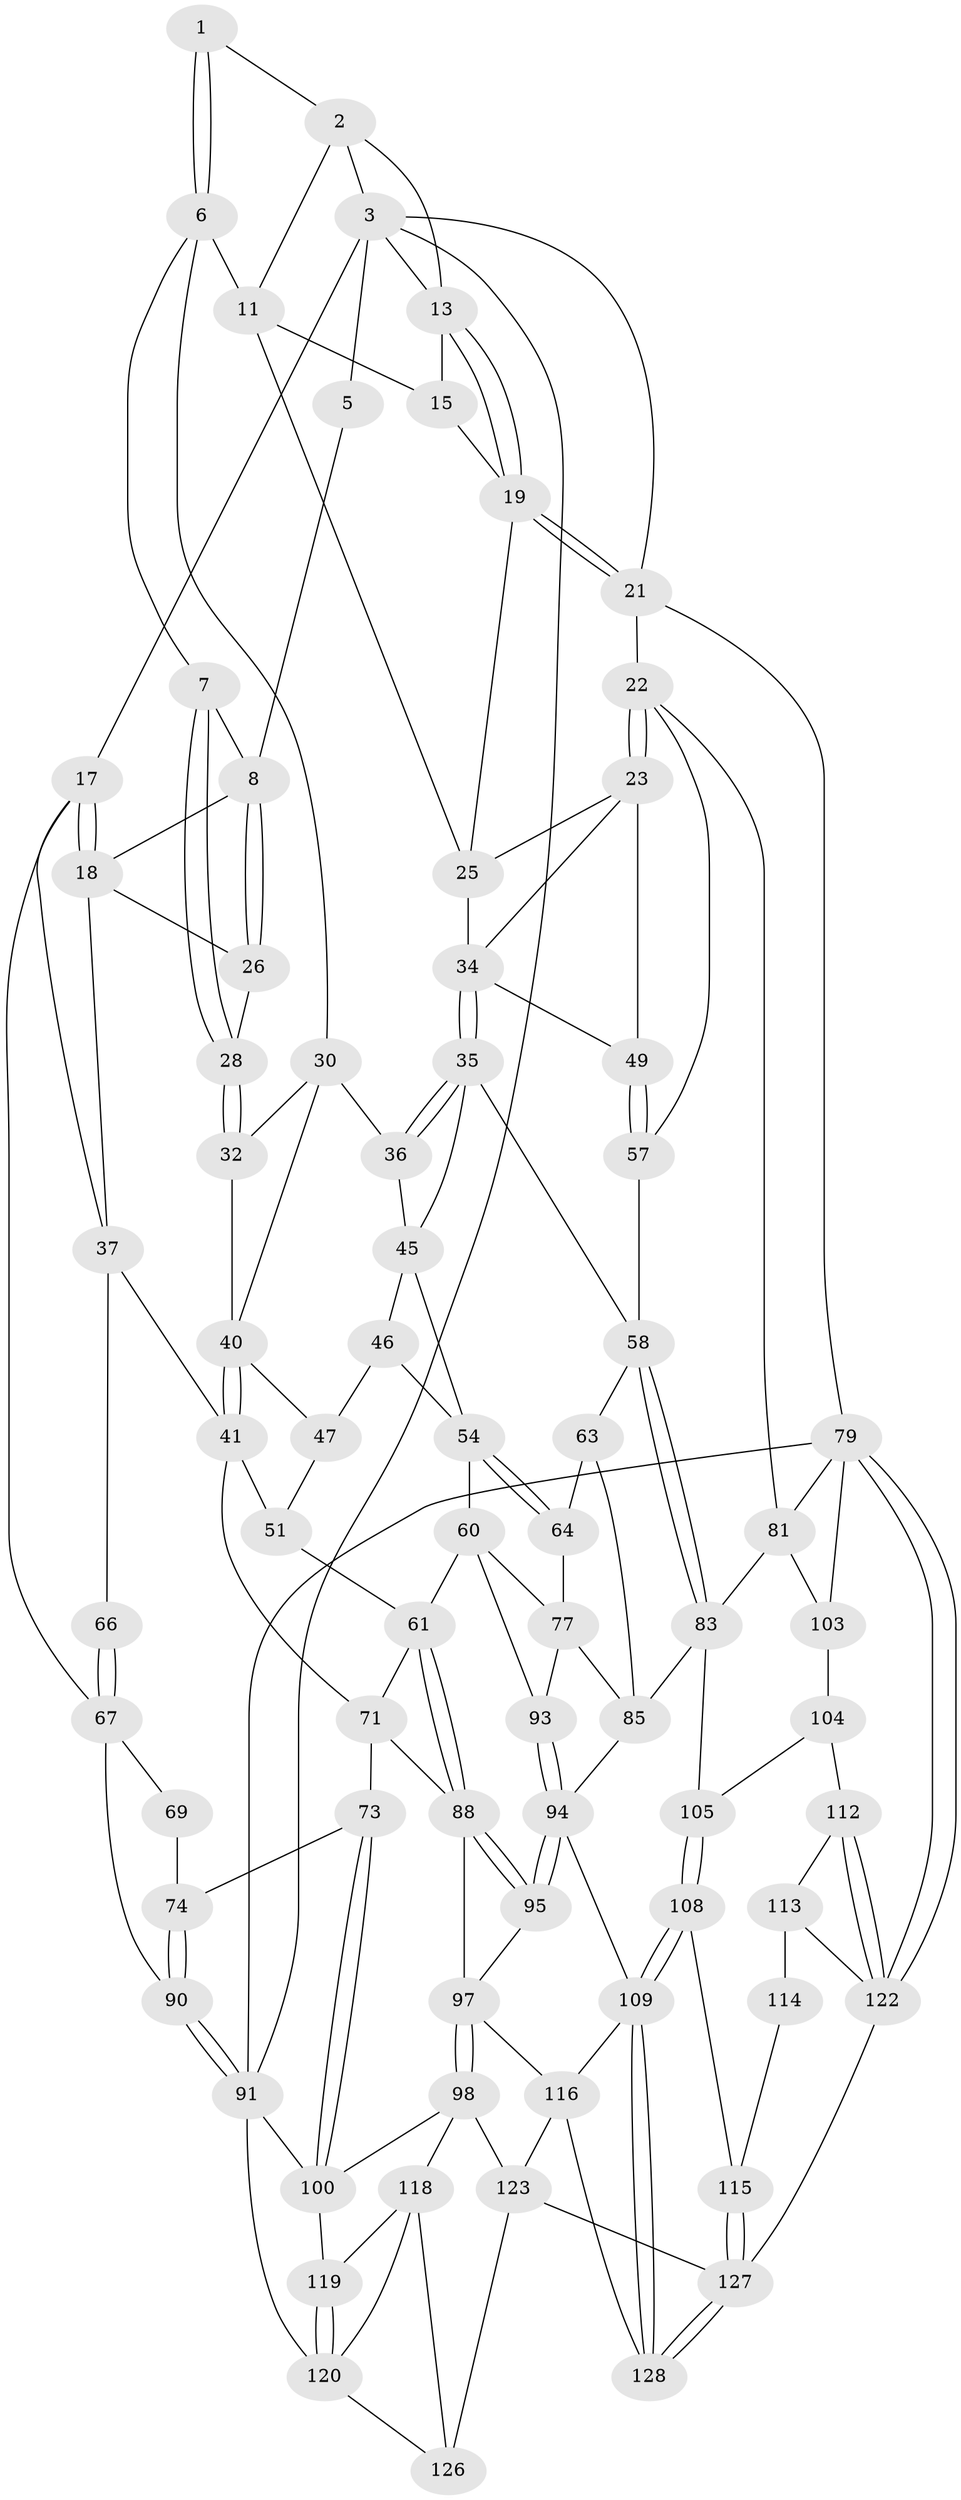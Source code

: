 // original degree distribution, {3: 0.030534351145038167, 4: 0.22137404580152673, 6: 0.22900763358778625, 5: 0.5190839694656488}
// Generated by graph-tools (version 1.1) at 2025/42/03/06/25 10:42:29]
// undirected, 77 vertices, 168 edges
graph export_dot {
graph [start="1"]
  node [color=gray90,style=filled];
  1 [pos="+0.5370664961673903+0"];
  2 [pos="+0.6802954200529951+0",super="+10"];
  3 [pos="+1+0",super="+4"];
  5 [pos="+0.28008628594863716+0"];
  6 [pos="+0.48013158350244745+0.14290579666187356",super="+12"];
  7 [pos="+0.34995174514445515+0.15125656608062202"];
  8 [pos="+0.2917031837750869+0.1169863814682304",super="+9"];
  11 [pos="+0.5921576279681077+0.1665159090825315",super="+16"];
  13 [pos="+0.908019809107722+0.08777477426230741",super="+14"];
  15 [pos="+0.7345219454289112+0.16417225723879522"];
  17 [pos="+0+0.06479778537049308",super="+38"];
  18 [pos="+0.07600337992330047+0.13622897565153744",super="+27"];
  19 [pos="+0.9215748239922527+0.10644490977140175",super="+20"];
  21 [pos="+1+0.06628465147565976"];
  22 [pos="+1+0.3300374433797903",super="+65"];
  23 [pos="+1+0.3269332695880636",super="+24"];
  25 [pos="+0.9018374848234898+0.21708354178598724",super="+33"];
  26 [pos="+0.2009909176493448+0.23987479160203315"];
  28 [pos="+0.34630962200430404+0.2591985159607645",super="+29"];
  30 [pos="+0.5000428607867159+0.24537042282655627",super="+31"];
  32 [pos="+0.39797572025081646+0.3050002722870561",super="+39"];
  34 [pos="+0.7152890890939892+0.3030539943278998",super="+44"];
  35 [pos="+0.6842995808968134+0.3470549596615064",super="+56"];
  36 [pos="+0.5163012427957138+0.26258353770379234"];
  37 [pos="+0.12447877204914587+0.2877058521242429",super="+43"];
  40 [pos="+0.2532363219481853+0.4128002770952393",super="+48"];
  41 [pos="+0.24509996686808588+0.44033885139231643",super="+42"];
  45 [pos="+0.5031407275949088+0.3802439661062935",super="+53"];
  46 [pos="+0.4797820401560929+0.3824728063445354",super="+52"];
  47 [pos="+0.41357728531812+0.3595697249832357",super="+50"];
  49 [pos="+0.8678068200891168+0.46578028114625547"];
  51 [pos="+0.3088128553913557+0.4780509793727301"];
  54 [pos="+0.5159214502049488+0.4997791592513267",super="+55"];
  57 [pos="+0.8323572728188495+0.5289098640831524"];
  58 [pos="+0.8084800069609103+0.5472982258335413",super="+59"];
  60 [pos="+0.36269496494948944+0.5849971924938412",super="+78"];
  61 [pos="+0.35810059188733334+0.5830661084219978",super="+62"];
  63 [pos="+0.6730250351998245+0.5528850385834327",super="+82"];
  64 [pos="+0.5284944620414701+0.553696556164143",super="+76"];
  66 [pos="+0.13789124145663098+0.46128606431411406"];
  67 [pos="+0+0.4190757794262735",super="+68"];
  69 [pos="+0.07389590454094858+0.5835509148563175",super="+70"];
  71 [pos="+0.1905413727247122+0.6110357216570926",super="+72"];
  73 [pos="+0.12746278500637367+0.6798750557098899"];
  74 [pos="+0.11439660488935391+0.6724078048325066",super="+75"];
  77 [pos="+0.4476225680454002+0.6090795168701687",super="+87"];
  79 [pos="+1+1",super="+80"];
  81 [pos="+1+0.6399671417545695",super="+96"];
  83 [pos="+0.8149485576227521+0.5795913772736541",super="+84"];
  85 [pos="+0.5871771376306404+0.7157195134904386",super="+86"];
  88 [pos="+0.31522743070397446+0.6278246129014524",super="+89"];
  90 [pos="+0+0.6398661799841378"];
  91 [pos="+0+0.8523229814197641",super="+92"];
  93 [pos="+0.3954480971598913+0.7232822304232172"];
  94 [pos="+0.3741371297512271+0.7790539739060095",super="+106"];
  95 [pos="+0.3522779120023837+0.7919700555978765"];
  97 [pos="+0.30112435691660133+0.8232536847579488",super="+101"];
  98 [pos="+0.2664530161417467+0.8329076057218354",super="+99"];
  100 [pos="+0.13679244429750248+0.7401133815045755",super="+102"];
  103 [pos="+0.8874398265117328+0.7111542199732492",super="+107"];
  104 [pos="+0.819499288367123+0.807797353657575",super="+111"];
  105 [pos="+0.6925455526505526+0.7715299533411665"];
  108 [pos="+0.6759936477272657+0.8701292414147913"];
  109 [pos="+0.6045812924267069+0.9052465914618951",super="+110"];
  112 [pos="+0.8338065440998114+0.8993160062584635"];
  113 [pos="+0.8295448567868451+0.9015316803110968",super="+129"];
  114 [pos="+0.7581888864440729+0.9196753197875763"];
  115 [pos="+0.7122710715988739+0.9050684701177437"];
  116 [pos="+0.4431693492985331+0.9789042628799844",super="+117"];
  118 [pos="+0.23623170101230795+0.8538269705915786",super="+125"];
  119 [pos="+0.08152607645839625+0.8698110891177359"];
  120 [pos="+0.11337839148702851+0.9840962508708195",super="+121"];
  122 [pos="+1+1",super="+130"];
  123 [pos="+0.42135120347244714+1",super="+124"];
  126 [pos="+0.2048191353201683+1"];
  127 [pos="+0.6448478912488604+1",super="+131"];
  128 [pos="+0.6000593017460633+0.9176995081217851"];
  1 -- 2;
  1 -- 6;
  1 -- 6;
  2 -- 3;
  2 -- 11;
  2 -- 13;
  3 -- 13;
  3 -- 21;
  3 -- 17;
  3 -- 5;
  3 -- 91;
  5 -- 8;
  6 -- 7;
  6 -- 11;
  6 -- 30;
  7 -- 8;
  7 -- 28;
  7 -- 28;
  8 -- 26;
  8 -- 26;
  8 -- 18;
  11 -- 15;
  11 -- 25;
  13 -- 19;
  13 -- 19;
  13 -- 15;
  15 -- 19;
  17 -- 18;
  17 -- 18;
  17 -- 67;
  17 -- 37;
  18 -- 26;
  18 -- 37;
  19 -- 21;
  19 -- 21;
  19 -- 25;
  21 -- 22;
  21 -- 79;
  22 -- 23;
  22 -- 23;
  22 -- 81;
  22 -- 57;
  23 -- 49;
  23 -- 25;
  23 -- 34;
  25 -- 34;
  26 -- 28;
  28 -- 32 [weight=2];
  28 -- 32;
  30 -- 36;
  30 -- 32;
  30 -- 40;
  32 -- 40;
  34 -- 35;
  34 -- 35;
  34 -- 49;
  35 -- 36;
  35 -- 36;
  35 -- 45;
  35 -- 58;
  36 -- 45;
  37 -- 41;
  37 -- 66;
  40 -- 41;
  40 -- 41;
  40 -- 47;
  41 -- 51;
  41 -- 71;
  45 -- 46;
  45 -- 54;
  46 -- 47 [weight=2];
  46 -- 54;
  47 -- 51;
  49 -- 57;
  49 -- 57;
  51 -- 61;
  54 -- 64;
  54 -- 64;
  54 -- 60;
  57 -- 58;
  58 -- 83;
  58 -- 83;
  58 -- 63;
  60 -- 61;
  60 -- 93;
  60 -- 77;
  61 -- 88;
  61 -- 88;
  61 -- 71;
  63 -- 64 [weight=2];
  63 -- 85;
  64 -- 77;
  66 -- 67;
  66 -- 67;
  67 -- 90;
  67 -- 69;
  69 -- 74 [weight=2];
  71 -- 73;
  71 -- 88;
  73 -- 74;
  73 -- 100;
  73 -- 100;
  74 -- 90;
  74 -- 90;
  77 -- 93;
  77 -- 85;
  79 -- 122;
  79 -- 122;
  79 -- 81;
  79 -- 103;
  79 -- 91;
  81 -- 83;
  81 -- 103;
  83 -- 105;
  83 -- 85;
  85 -- 94;
  88 -- 95;
  88 -- 95;
  88 -- 97;
  90 -- 91;
  90 -- 91;
  91 -- 100;
  91 -- 120;
  93 -- 94;
  93 -- 94;
  94 -- 95;
  94 -- 95;
  94 -- 109;
  95 -- 97;
  97 -- 98;
  97 -- 98;
  97 -- 116;
  98 -- 123;
  98 -- 100;
  98 -- 118;
  100 -- 119;
  103 -- 104 [weight=2];
  104 -- 105;
  104 -- 112;
  105 -- 108;
  105 -- 108;
  108 -- 109;
  108 -- 109;
  108 -- 115;
  109 -- 128;
  109 -- 128;
  109 -- 116;
  112 -- 113;
  112 -- 122;
  112 -- 122;
  113 -- 114 [weight=2];
  113 -- 122;
  114 -- 115;
  115 -- 127;
  115 -- 127;
  116 -- 128;
  116 -- 123;
  118 -- 119;
  118 -- 120;
  118 -- 126;
  119 -- 120;
  119 -- 120;
  120 -- 126;
  122 -- 127;
  123 -- 126;
  123 -- 127;
  127 -- 128;
  127 -- 128;
}
